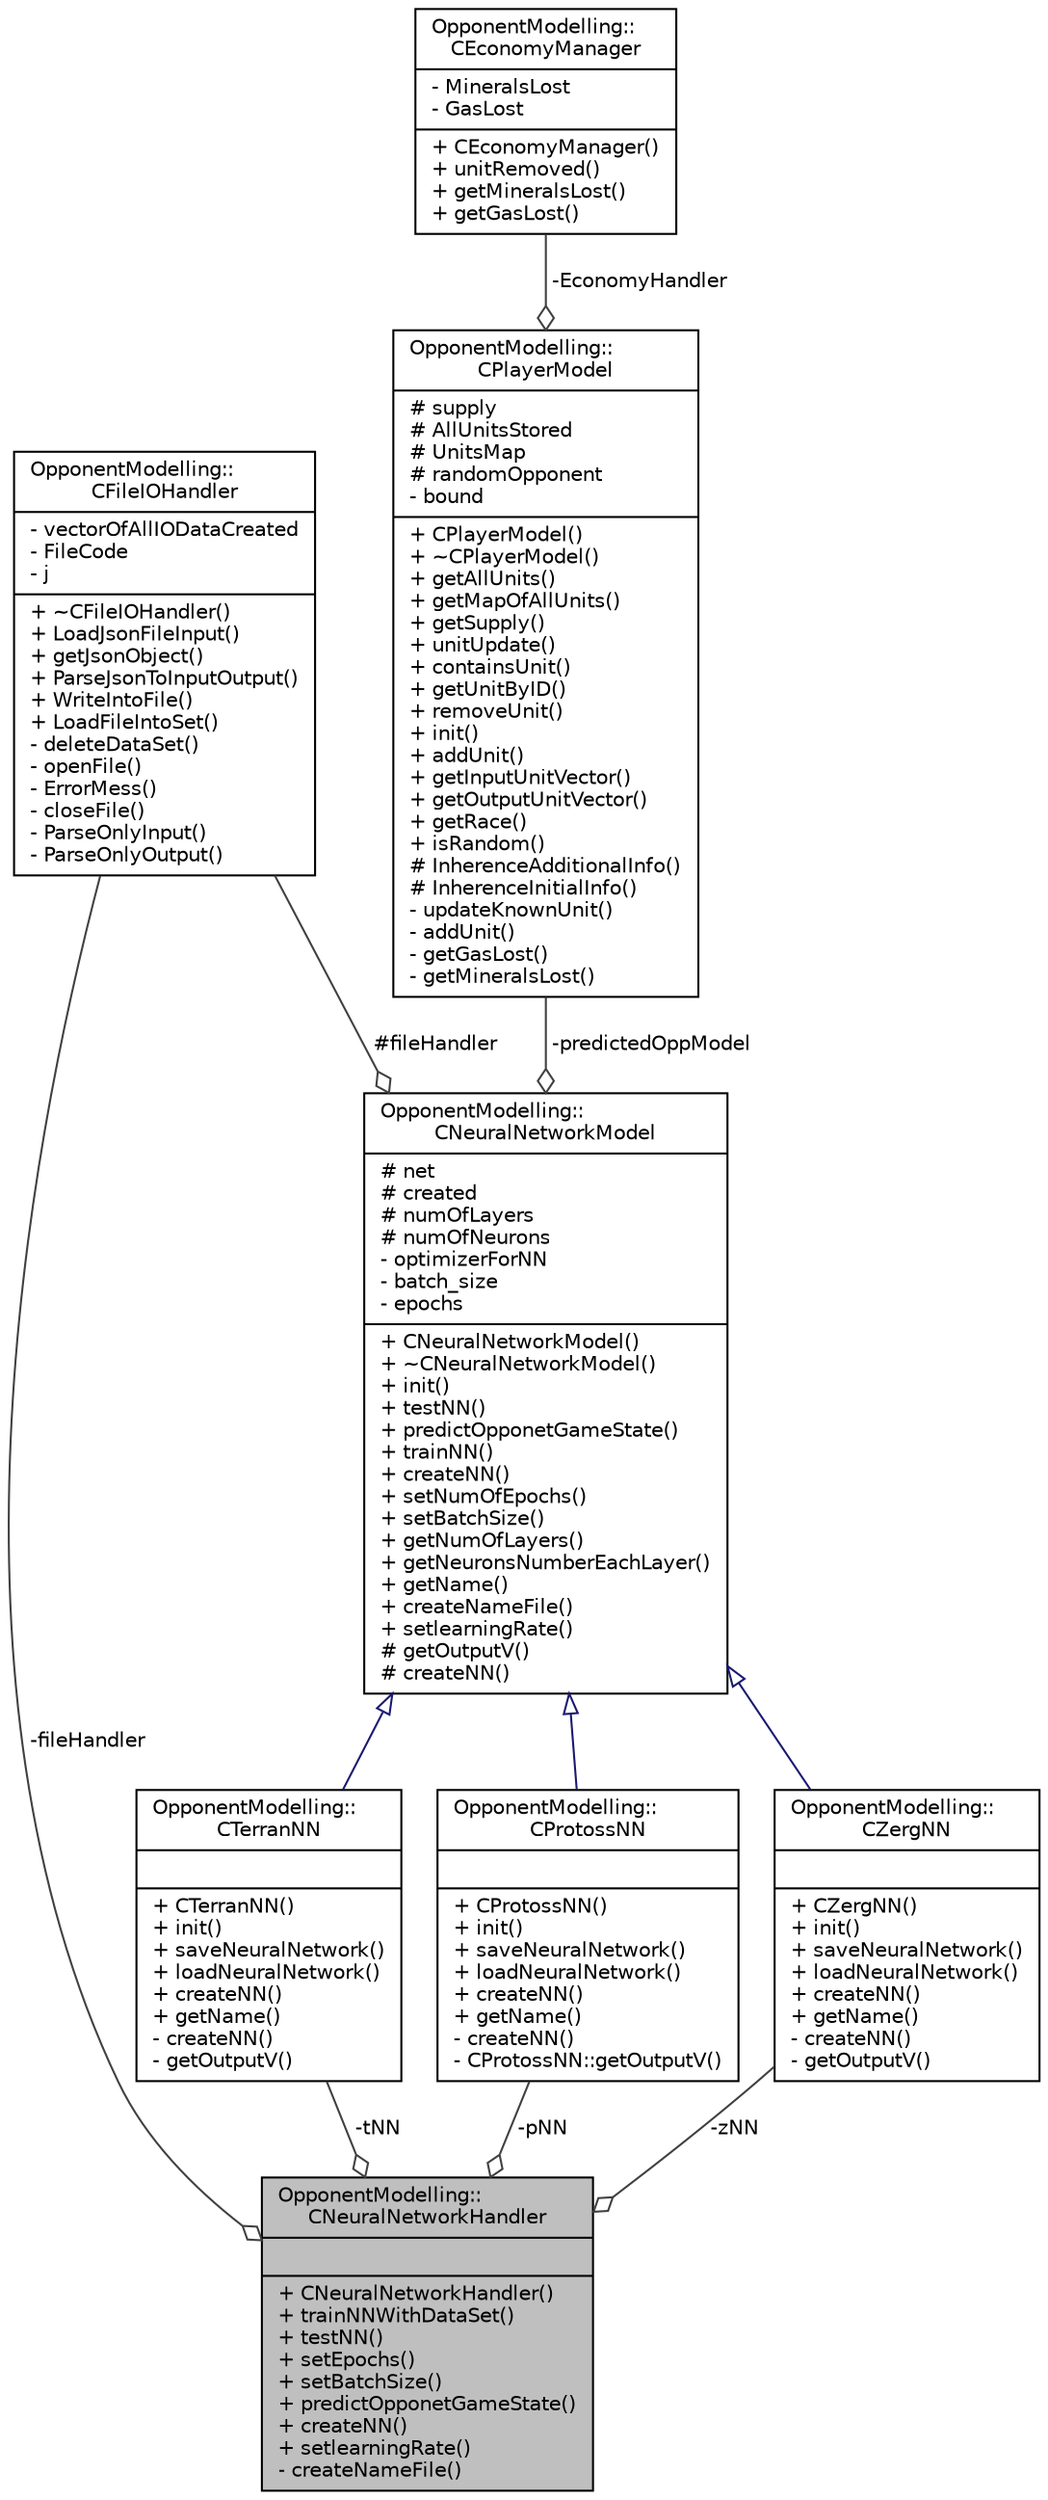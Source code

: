 digraph "OpponentModelling::CNeuralNetworkHandler"
{
  edge [fontname="Helvetica",fontsize="10",labelfontname="Helvetica",labelfontsize="10"];
  node [fontname="Helvetica",fontsize="10",shape=record];
  Node1 [label="{OpponentModelling::\lCNeuralNetworkHandler\n||+ CNeuralNetworkHandler()\l+ trainNNWithDataSet()\l+ testNN()\l+ setEpochs()\l+ setBatchSize()\l+ predictOpponetGameState()\l+ createNN()\l+ setlearningRate()\l- createNameFile()\l}",height=0.2,width=0.4,color="black", fillcolor="grey75", style="filled", fontcolor="black"];
  Node2 -> Node1 [color="grey25",fontsize="10",style="solid",label=" -fileHandler" ,arrowhead="odiamond",fontname="Helvetica"];
  Node2 [label="{OpponentModelling::\lCFileIOHandler\n|- vectorOfAllIODataCreated\l- FileCode\l- j\l|+ ~CFileIOHandler()\l+ LoadJsonFileInput()\l+ getJsonObject()\l+ ParseJsonToInputOutput()\l+ WriteIntoFile()\l+ LoadFileIntoSet()\l- deleteDataSet()\l- openFile()\l- ErrorMess()\l- closeFile()\l- ParseOnlyInput()\l- ParseOnlyOutput()\l}",height=0.2,width=0.4,color="black", fillcolor="white", style="filled",URL="$classOpponentModelling_1_1CFileIOHandler.html",tooltip="Class that takes care about I/O operations with files, json formating I/O operations and parsing load..."];
  Node3 -> Node1 [color="grey25",fontsize="10",style="solid",label=" -tNN" ,arrowhead="odiamond",fontname="Helvetica"];
  Node3 [label="{OpponentModelling::\lCTerranNN\n||+ CTerranNN()\l+ init()\l+ saveNeuralNetwork()\l+ loadNeuralNetwork()\l+ createNN()\l+ getName()\l- createNN()\l- getOutputV()\l}",height=0.2,width=0.4,color="black", fillcolor="white", style="filled",URL="$classOpponentModelling_1_1CTerranNN.html",tooltip="Class represents neural network for Terran model. "];
  Node4 -> Node3 [dir="back",color="midnightblue",fontsize="10",style="solid",arrowtail="onormal",fontname="Helvetica"];
  Node4 [label="{OpponentModelling::\lCNeuralNetworkModel\n|# net\l# created\l# numOfLayers\l# numOfNeurons\l- optimizerForNN\l- batch_size\l- epochs\l|+ CNeuralNetworkModel()\l+ ~CNeuralNetworkModel()\l+ init()\l+ testNN()\l+ predictOpponetGameState()\l+ trainNN()\l+ createNN()\l+ setNumOfEpochs()\l+ setBatchSize()\l+ getNumOfLayers()\l+ getNeuronsNumberEachLayer()\l+ getName()\l+ createNameFile()\l+ setlearningRate()\l# getOutputV()\l# createNN()\l}",height=0.2,width=0.4,color="black", fillcolor="white", style="filled",URL="$classOpponentModelling_1_1CNeuralNetworkModel.html",tooltip="Class representing model of neural network. It has all necessary information stored for the proper ru..."];
  Node2 -> Node4 [color="grey25",fontsize="10",style="solid",label=" #fileHandler" ,arrowhead="odiamond",fontname="Helvetica"];
  Node5 -> Node4 [color="grey25",fontsize="10",style="solid",label=" -predictedOppModel" ,arrowhead="odiamond",fontname="Helvetica"];
  Node5 [label="{OpponentModelling::\lCPlayerModel\n|# supply\l# AllUnitsStored\l# UnitsMap\l# randomOpponent\l- bound\l|+ CPlayerModel()\l+ ~CPlayerModel()\l+ getAllUnits()\l+ getMapOfAllUnits()\l+ getSupply()\l+ unitUpdate()\l+ containsUnit()\l+ getUnitByID()\l+ removeUnit()\l+ init()\l+ addUnit()\l+ getInputUnitVector()\l+ getOutputUnitVector()\l+ getRace()\l+ isRandom()\l# InherenceAdditionalInfo()\l# InherenceInitialInfo()\l- updateKnownUnit()\l- addUnit()\l- getGasLost()\l- getMineralsLost()\l}",height=0.2,width=0.4,color="black", fillcolor="white", style="filled",URL="$classOpponentModelling_1_1CPlayerModel.html",tooltip="Superclass that models the opponent. This class stores the information about his economy and all unit..."];
  Node6 -> Node5 [color="grey25",fontsize="10",style="solid",label=" -EconomyHandler" ,arrowhead="odiamond",fontname="Helvetica"];
  Node6 [label="{OpponentModelling::\lCEconomyManager\n|- MineralsLost\l- GasLost\l|+ CEconomyManager()\l+ unitRemoved()\l+ getMineralsLost()\l+ getGasLost()\l}",height=0.2,width=0.4,color="black", fillcolor="white", style="filled",URL="$classOpponentModelling_1_1CEconomyManager.html",tooltip="Class representing economy situation of our opponent. "];
  Node7 -> Node1 [color="grey25",fontsize="10",style="solid",label=" -pNN" ,arrowhead="odiamond",fontname="Helvetica"];
  Node7 [label="{OpponentModelling::\lCProtossNN\n||+ CProtossNN()\l+ init()\l+ saveNeuralNetwork()\l+ loadNeuralNetwork()\l+ createNN()\l+ getName()\l- createNN()\l- CProtossNN::getOutputV()\l}",height=0.2,width=0.4,color="black", fillcolor="white", style="filled",URL="$classOpponentModelling_1_1CProtossNN.html",tooltip="Class represents neural network for Protoss model. "];
  Node4 -> Node7 [dir="back",color="midnightblue",fontsize="10",style="solid",arrowtail="onormal",fontname="Helvetica"];
  Node8 -> Node1 [color="grey25",fontsize="10",style="solid",label=" -zNN" ,arrowhead="odiamond",fontname="Helvetica"];
  Node8 [label="{OpponentModelling::\lCZergNN\n||+ CZergNN()\l+ init()\l+ saveNeuralNetwork()\l+ loadNeuralNetwork()\l+ createNN()\l+ getName()\l- createNN()\l- getOutputV()\l}",height=0.2,width=0.4,color="black", fillcolor="white", style="filled",URL="$classOpponentModelling_1_1CZergNN.html",tooltip="Class represents neural network for Zerg model. "];
  Node4 -> Node8 [dir="back",color="midnightblue",fontsize="10",style="solid",arrowtail="onormal",fontname="Helvetica"];
}
